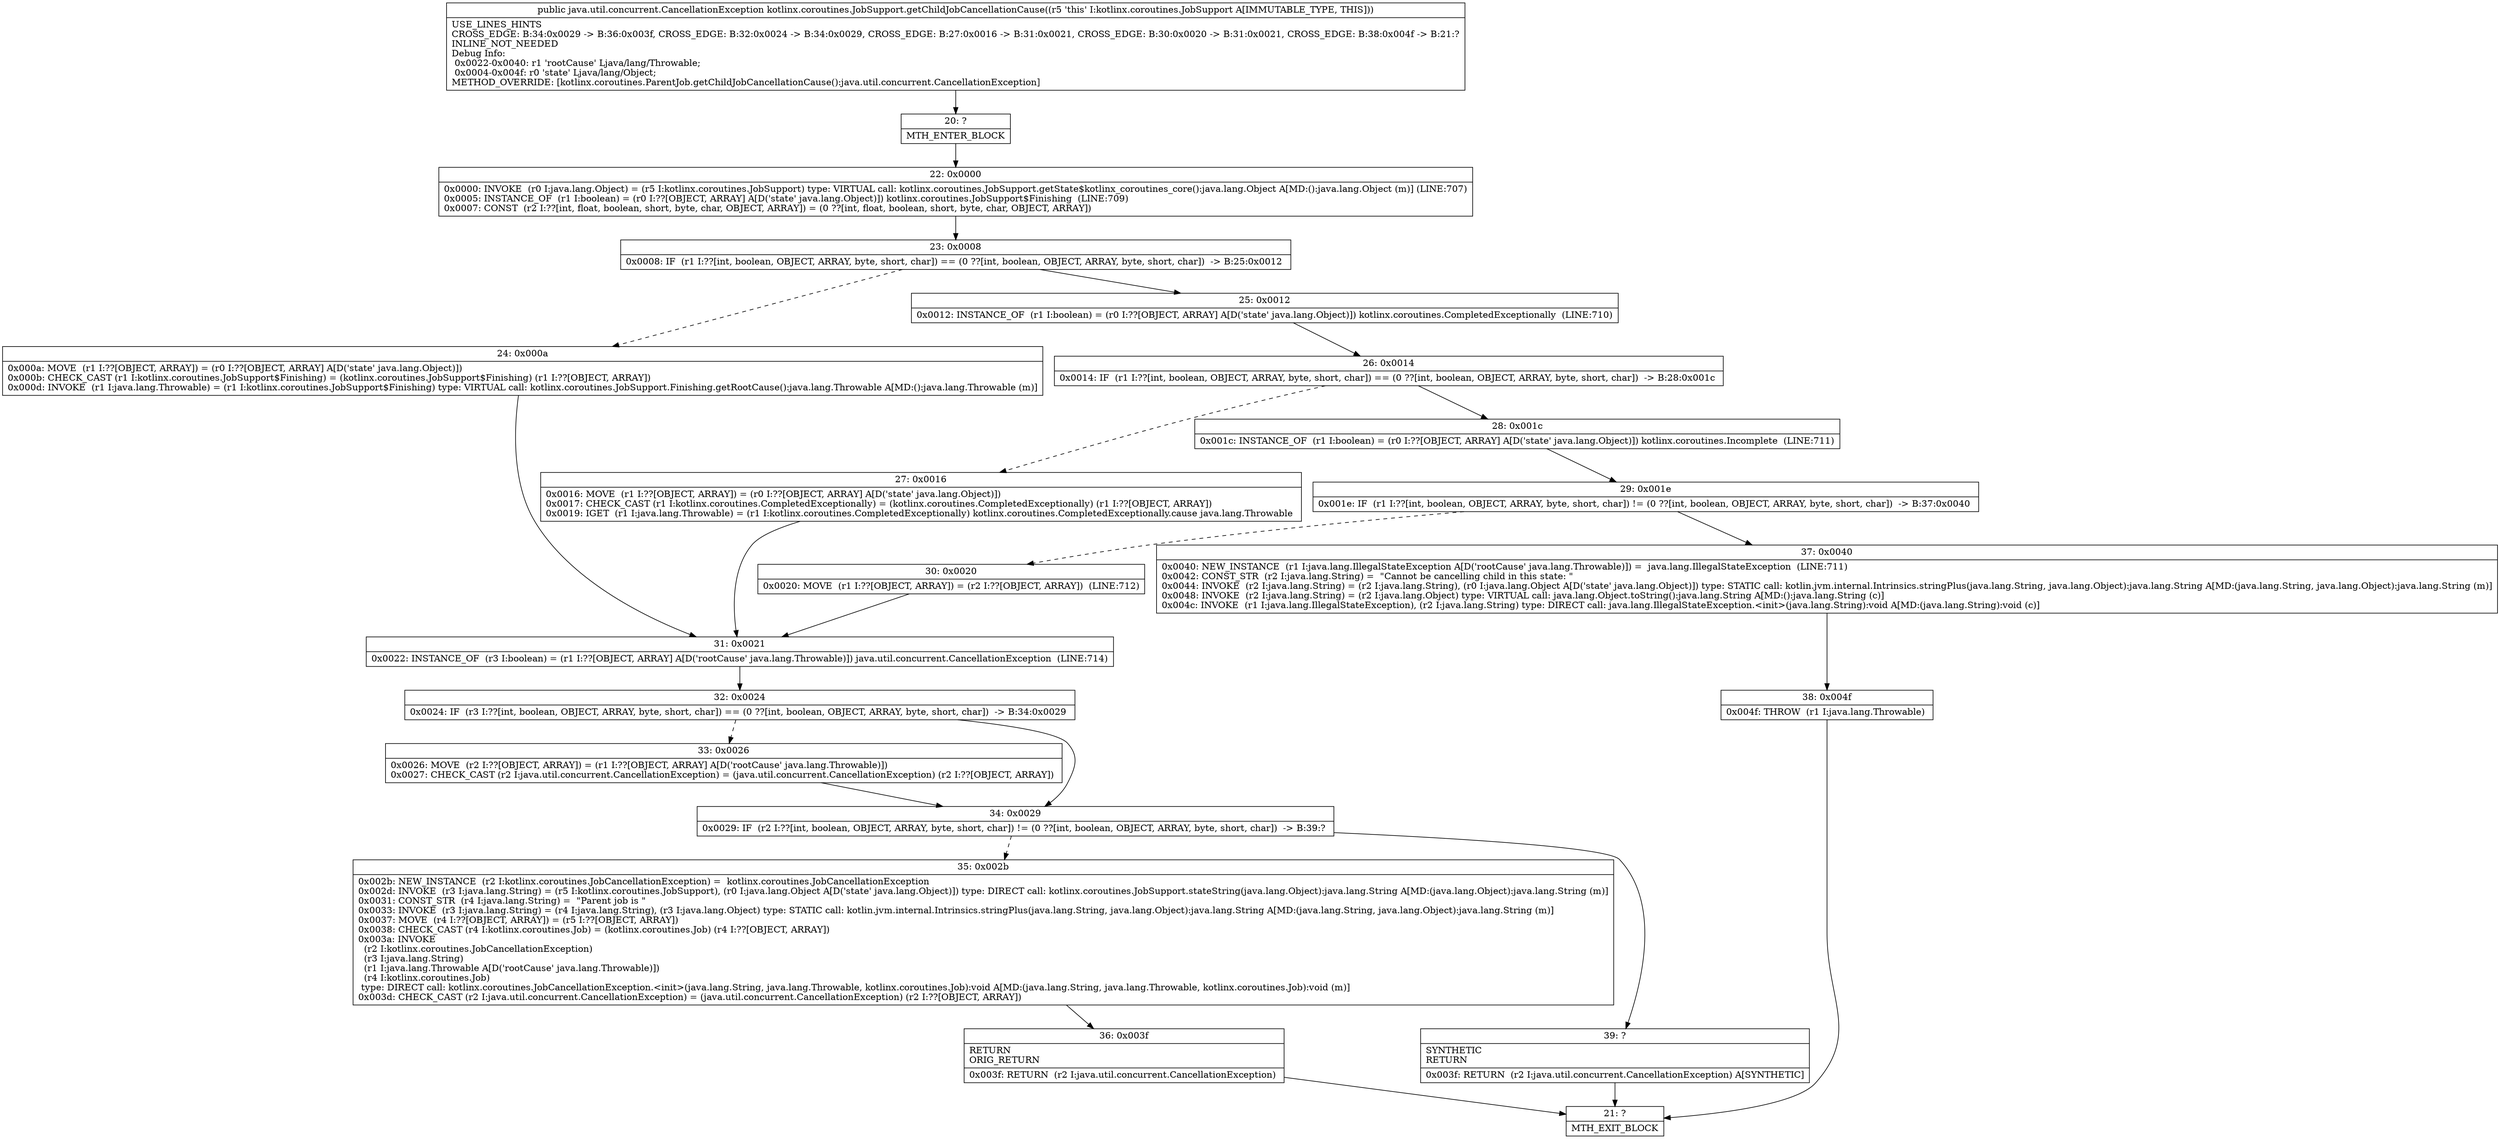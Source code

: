 digraph "CFG forkotlinx.coroutines.JobSupport.getChildJobCancellationCause()Ljava\/util\/concurrent\/CancellationException;" {
Node_20 [shape=record,label="{20\:\ ?|MTH_ENTER_BLOCK\l}"];
Node_22 [shape=record,label="{22\:\ 0x0000|0x0000: INVOKE  (r0 I:java.lang.Object) = (r5 I:kotlinx.coroutines.JobSupport) type: VIRTUAL call: kotlinx.coroutines.JobSupport.getState$kotlinx_coroutines_core():java.lang.Object A[MD:():java.lang.Object (m)] (LINE:707)\l0x0005: INSTANCE_OF  (r1 I:boolean) = (r0 I:??[OBJECT, ARRAY] A[D('state' java.lang.Object)]) kotlinx.coroutines.JobSupport$Finishing  (LINE:709)\l0x0007: CONST  (r2 I:??[int, float, boolean, short, byte, char, OBJECT, ARRAY]) = (0 ??[int, float, boolean, short, byte, char, OBJECT, ARRAY]) \l}"];
Node_23 [shape=record,label="{23\:\ 0x0008|0x0008: IF  (r1 I:??[int, boolean, OBJECT, ARRAY, byte, short, char]) == (0 ??[int, boolean, OBJECT, ARRAY, byte, short, char])  \-\> B:25:0x0012 \l}"];
Node_24 [shape=record,label="{24\:\ 0x000a|0x000a: MOVE  (r1 I:??[OBJECT, ARRAY]) = (r0 I:??[OBJECT, ARRAY] A[D('state' java.lang.Object)]) \l0x000b: CHECK_CAST (r1 I:kotlinx.coroutines.JobSupport$Finishing) = (kotlinx.coroutines.JobSupport$Finishing) (r1 I:??[OBJECT, ARRAY]) \l0x000d: INVOKE  (r1 I:java.lang.Throwable) = (r1 I:kotlinx.coroutines.JobSupport$Finishing) type: VIRTUAL call: kotlinx.coroutines.JobSupport.Finishing.getRootCause():java.lang.Throwable A[MD:():java.lang.Throwable (m)]\l}"];
Node_31 [shape=record,label="{31\:\ 0x0021|0x0022: INSTANCE_OF  (r3 I:boolean) = (r1 I:??[OBJECT, ARRAY] A[D('rootCause' java.lang.Throwable)]) java.util.concurrent.CancellationException  (LINE:714)\l}"];
Node_32 [shape=record,label="{32\:\ 0x0024|0x0024: IF  (r3 I:??[int, boolean, OBJECT, ARRAY, byte, short, char]) == (0 ??[int, boolean, OBJECT, ARRAY, byte, short, char])  \-\> B:34:0x0029 \l}"];
Node_33 [shape=record,label="{33\:\ 0x0026|0x0026: MOVE  (r2 I:??[OBJECT, ARRAY]) = (r1 I:??[OBJECT, ARRAY] A[D('rootCause' java.lang.Throwable)]) \l0x0027: CHECK_CAST (r2 I:java.util.concurrent.CancellationException) = (java.util.concurrent.CancellationException) (r2 I:??[OBJECT, ARRAY]) \l}"];
Node_34 [shape=record,label="{34\:\ 0x0029|0x0029: IF  (r2 I:??[int, boolean, OBJECT, ARRAY, byte, short, char]) != (0 ??[int, boolean, OBJECT, ARRAY, byte, short, char])  \-\> B:39:? \l}"];
Node_35 [shape=record,label="{35\:\ 0x002b|0x002b: NEW_INSTANCE  (r2 I:kotlinx.coroutines.JobCancellationException) =  kotlinx.coroutines.JobCancellationException \l0x002d: INVOKE  (r3 I:java.lang.String) = (r5 I:kotlinx.coroutines.JobSupport), (r0 I:java.lang.Object A[D('state' java.lang.Object)]) type: DIRECT call: kotlinx.coroutines.JobSupport.stateString(java.lang.Object):java.lang.String A[MD:(java.lang.Object):java.lang.String (m)]\l0x0031: CONST_STR  (r4 I:java.lang.String) =  \"Parent job is \" \l0x0033: INVOKE  (r3 I:java.lang.String) = (r4 I:java.lang.String), (r3 I:java.lang.Object) type: STATIC call: kotlin.jvm.internal.Intrinsics.stringPlus(java.lang.String, java.lang.Object):java.lang.String A[MD:(java.lang.String, java.lang.Object):java.lang.String (m)]\l0x0037: MOVE  (r4 I:??[OBJECT, ARRAY]) = (r5 I:??[OBJECT, ARRAY]) \l0x0038: CHECK_CAST (r4 I:kotlinx.coroutines.Job) = (kotlinx.coroutines.Job) (r4 I:??[OBJECT, ARRAY]) \l0x003a: INVOKE  \l  (r2 I:kotlinx.coroutines.JobCancellationException)\l  (r3 I:java.lang.String)\l  (r1 I:java.lang.Throwable A[D('rootCause' java.lang.Throwable)])\l  (r4 I:kotlinx.coroutines.Job)\l type: DIRECT call: kotlinx.coroutines.JobCancellationException.\<init\>(java.lang.String, java.lang.Throwable, kotlinx.coroutines.Job):void A[MD:(java.lang.String, java.lang.Throwable, kotlinx.coroutines.Job):void (m)]\l0x003d: CHECK_CAST (r2 I:java.util.concurrent.CancellationException) = (java.util.concurrent.CancellationException) (r2 I:??[OBJECT, ARRAY]) \l}"];
Node_36 [shape=record,label="{36\:\ 0x003f|RETURN\lORIG_RETURN\l|0x003f: RETURN  (r2 I:java.util.concurrent.CancellationException) \l}"];
Node_21 [shape=record,label="{21\:\ ?|MTH_EXIT_BLOCK\l}"];
Node_39 [shape=record,label="{39\:\ ?|SYNTHETIC\lRETURN\l|0x003f: RETURN  (r2 I:java.util.concurrent.CancellationException) A[SYNTHETIC]\l}"];
Node_25 [shape=record,label="{25\:\ 0x0012|0x0012: INSTANCE_OF  (r1 I:boolean) = (r0 I:??[OBJECT, ARRAY] A[D('state' java.lang.Object)]) kotlinx.coroutines.CompletedExceptionally  (LINE:710)\l}"];
Node_26 [shape=record,label="{26\:\ 0x0014|0x0014: IF  (r1 I:??[int, boolean, OBJECT, ARRAY, byte, short, char]) == (0 ??[int, boolean, OBJECT, ARRAY, byte, short, char])  \-\> B:28:0x001c \l}"];
Node_27 [shape=record,label="{27\:\ 0x0016|0x0016: MOVE  (r1 I:??[OBJECT, ARRAY]) = (r0 I:??[OBJECT, ARRAY] A[D('state' java.lang.Object)]) \l0x0017: CHECK_CAST (r1 I:kotlinx.coroutines.CompletedExceptionally) = (kotlinx.coroutines.CompletedExceptionally) (r1 I:??[OBJECT, ARRAY]) \l0x0019: IGET  (r1 I:java.lang.Throwable) = (r1 I:kotlinx.coroutines.CompletedExceptionally) kotlinx.coroutines.CompletedExceptionally.cause java.lang.Throwable \l}"];
Node_28 [shape=record,label="{28\:\ 0x001c|0x001c: INSTANCE_OF  (r1 I:boolean) = (r0 I:??[OBJECT, ARRAY] A[D('state' java.lang.Object)]) kotlinx.coroutines.Incomplete  (LINE:711)\l}"];
Node_29 [shape=record,label="{29\:\ 0x001e|0x001e: IF  (r1 I:??[int, boolean, OBJECT, ARRAY, byte, short, char]) != (0 ??[int, boolean, OBJECT, ARRAY, byte, short, char])  \-\> B:37:0x0040 \l}"];
Node_30 [shape=record,label="{30\:\ 0x0020|0x0020: MOVE  (r1 I:??[OBJECT, ARRAY]) = (r2 I:??[OBJECT, ARRAY])  (LINE:712)\l}"];
Node_37 [shape=record,label="{37\:\ 0x0040|0x0040: NEW_INSTANCE  (r1 I:java.lang.IllegalStateException A[D('rootCause' java.lang.Throwable)]) =  java.lang.IllegalStateException  (LINE:711)\l0x0042: CONST_STR  (r2 I:java.lang.String) =  \"Cannot be cancelling child in this state: \" \l0x0044: INVOKE  (r2 I:java.lang.String) = (r2 I:java.lang.String), (r0 I:java.lang.Object A[D('state' java.lang.Object)]) type: STATIC call: kotlin.jvm.internal.Intrinsics.stringPlus(java.lang.String, java.lang.Object):java.lang.String A[MD:(java.lang.String, java.lang.Object):java.lang.String (m)]\l0x0048: INVOKE  (r2 I:java.lang.String) = (r2 I:java.lang.Object) type: VIRTUAL call: java.lang.Object.toString():java.lang.String A[MD:():java.lang.String (c)]\l0x004c: INVOKE  (r1 I:java.lang.IllegalStateException), (r2 I:java.lang.String) type: DIRECT call: java.lang.IllegalStateException.\<init\>(java.lang.String):void A[MD:(java.lang.String):void (c)]\l}"];
Node_38 [shape=record,label="{38\:\ 0x004f|0x004f: THROW  (r1 I:java.lang.Throwable) \l}"];
MethodNode[shape=record,label="{public java.util.concurrent.CancellationException kotlinx.coroutines.JobSupport.getChildJobCancellationCause((r5 'this' I:kotlinx.coroutines.JobSupport A[IMMUTABLE_TYPE, THIS]))  | USE_LINES_HINTS\lCROSS_EDGE: B:34:0x0029 \-\> B:36:0x003f, CROSS_EDGE: B:32:0x0024 \-\> B:34:0x0029, CROSS_EDGE: B:27:0x0016 \-\> B:31:0x0021, CROSS_EDGE: B:30:0x0020 \-\> B:31:0x0021, CROSS_EDGE: B:38:0x004f \-\> B:21:?\lINLINE_NOT_NEEDED\lDebug Info:\l  0x0022\-0x0040: r1 'rootCause' Ljava\/lang\/Throwable;\l  0x0004\-0x004f: r0 'state' Ljava\/lang\/Object;\lMETHOD_OVERRIDE: [kotlinx.coroutines.ParentJob.getChildJobCancellationCause():java.util.concurrent.CancellationException]\l}"];
MethodNode -> Node_20;Node_20 -> Node_22;
Node_22 -> Node_23;
Node_23 -> Node_24[style=dashed];
Node_23 -> Node_25;
Node_24 -> Node_31;
Node_31 -> Node_32;
Node_32 -> Node_33[style=dashed];
Node_32 -> Node_34;
Node_33 -> Node_34;
Node_34 -> Node_35[style=dashed];
Node_34 -> Node_39;
Node_35 -> Node_36;
Node_36 -> Node_21;
Node_39 -> Node_21;
Node_25 -> Node_26;
Node_26 -> Node_27[style=dashed];
Node_26 -> Node_28;
Node_27 -> Node_31;
Node_28 -> Node_29;
Node_29 -> Node_30[style=dashed];
Node_29 -> Node_37;
Node_30 -> Node_31;
Node_37 -> Node_38;
Node_38 -> Node_21;
}

